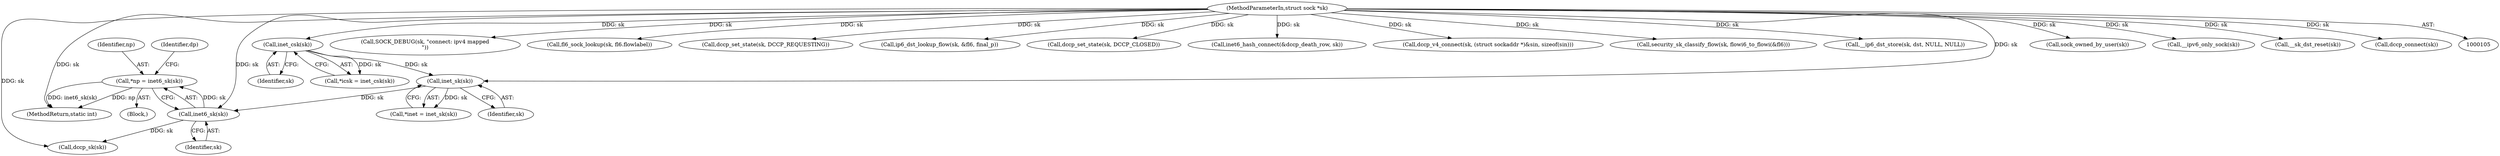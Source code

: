 digraph "0_linux_45f6fad84cc305103b28d73482b344d7f5b76f39@pointer" {
"1000127" [label="(Call,*np = inet6_sk(sk))"];
"1000129" [label="(Call,inet6_sk(sk))"];
"1000124" [label="(Call,inet_sk(sk))"];
"1000119" [label="(Call,inet_csk(sk))"];
"1000106" [label="(MethodParameterIn,struct sock *sk)"];
"1000120" [label="(Identifier,sk)"];
"1000109" [label="(Block,)"];
"1000124" [label="(Call,inet_sk(sk))"];
"1000316" [label="(Call,SOCK_DEBUG(sk, \"connect: ipv4 mapped\n\"))"];
"1000202" [label="(Call,fl6_sock_lookup(sk, fl6.flowlabel))"];
"1000129" [label="(Call,inet6_sk(sk))"];
"1000122" [label="(Call,*inet = inet_sk(sk))"];
"1000127" [label="(Call,*np = inet6_sk(sk))"];
"1000552" [label="(Call,dccp_set_state(sk, DCCP_REQUESTING))"];
"1000119" [label="(Call,inet_csk(sk))"];
"1000125" [label="(Identifier,sk)"];
"1000480" [label="(Call,ip6_dst_lookup_flow(sk, &fl6, final_p))"];
"1000595" [label="(Call,dccp_set_state(sk, DCCP_CLOSED))"];
"1000557" [label="(Call,inet6_hash_connect(&dccp_death_row, sk))"];
"1000363" [label="(Call,dccp_v4_connect(sk, (struct sockaddr *)&sin, sizeof(sin)))"];
"1000457" [label="(Call,security_sk_classify_flow(sk, flowi6_to_flowi(&fl6)))"];
"1000522" [label="(Call,__ip6_dst_store(sk, dst, NULL, NULL))"];
"1000613" [label="(MethodReturn,static int)"];
"1000106" [label="(MethodParameterIn,struct sock *sk)"];
"1000128" [label="(Identifier,np)"];
"1000133" [label="(Identifier,dp)"];
"1000468" [label="(Call,sock_owned_by_user(sk))"];
"1000134" [label="(Call,dccp_sk(sk))"];
"1000117" [label="(Call,*icsk = inet_csk(sk))"];
"1000320" [label="(Call,__ipv6_only_sock(sk))"];
"1000598" [label="(Call,__sk_dst_reset(sk))"];
"1000587" [label="(Call,dccp_connect(sk))"];
"1000130" [label="(Identifier,sk)"];
"1000127" -> "1000109"  [label="AST: "];
"1000127" -> "1000129"  [label="CFG: "];
"1000128" -> "1000127"  [label="AST: "];
"1000129" -> "1000127"  [label="AST: "];
"1000133" -> "1000127"  [label="CFG: "];
"1000127" -> "1000613"  [label="DDG: inet6_sk(sk)"];
"1000127" -> "1000613"  [label="DDG: np"];
"1000129" -> "1000127"  [label="DDG: sk"];
"1000129" -> "1000130"  [label="CFG: "];
"1000130" -> "1000129"  [label="AST: "];
"1000124" -> "1000129"  [label="DDG: sk"];
"1000106" -> "1000129"  [label="DDG: sk"];
"1000129" -> "1000134"  [label="DDG: sk"];
"1000124" -> "1000122"  [label="AST: "];
"1000124" -> "1000125"  [label="CFG: "];
"1000125" -> "1000124"  [label="AST: "];
"1000122" -> "1000124"  [label="CFG: "];
"1000124" -> "1000122"  [label="DDG: sk"];
"1000119" -> "1000124"  [label="DDG: sk"];
"1000106" -> "1000124"  [label="DDG: sk"];
"1000119" -> "1000117"  [label="AST: "];
"1000119" -> "1000120"  [label="CFG: "];
"1000120" -> "1000119"  [label="AST: "];
"1000117" -> "1000119"  [label="CFG: "];
"1000119" -> "1000117"  [label="DDG: sk"];
"1000106" -> "1000119"  [label="DDG: sk"];
"1000106" -> "1000105"  [label="AST: "];
"1000106" -> "1000613"  [label="DDG: sk"];
"1000106" -> "1000134"  [label="DDG: sk"];
"1000106" -> "1000202"  [label="DDG: sk"];
"1000106" -> "1000316"  [label="DDG: sk"];
"1000106" -> "1000320"  [label="DDG: sk"];
"1000106" -> "1000363"  [label="DDG: sk"];
"1000106" -> "1000457"  [label="DDG: sk"];
"1000106" -> "1000468"  [label="DDG: sk"];
"1000106" -> "1000480"  [label="DDG: sk"];
"1000106" -> "1000522"  [label="DDG: sk"];
"1000106" -> "1000552"  [label="DDG: sk"];
"1000106" -> "1000557"  [label="DDG: sk"];
"1000106" -> "1000587"  [label="DDG: sk"];
"1000106" -> "1000595"  [label="DDG: sk"];
"1000106" -> "1000598"  [label="DDG: sk"];
}
